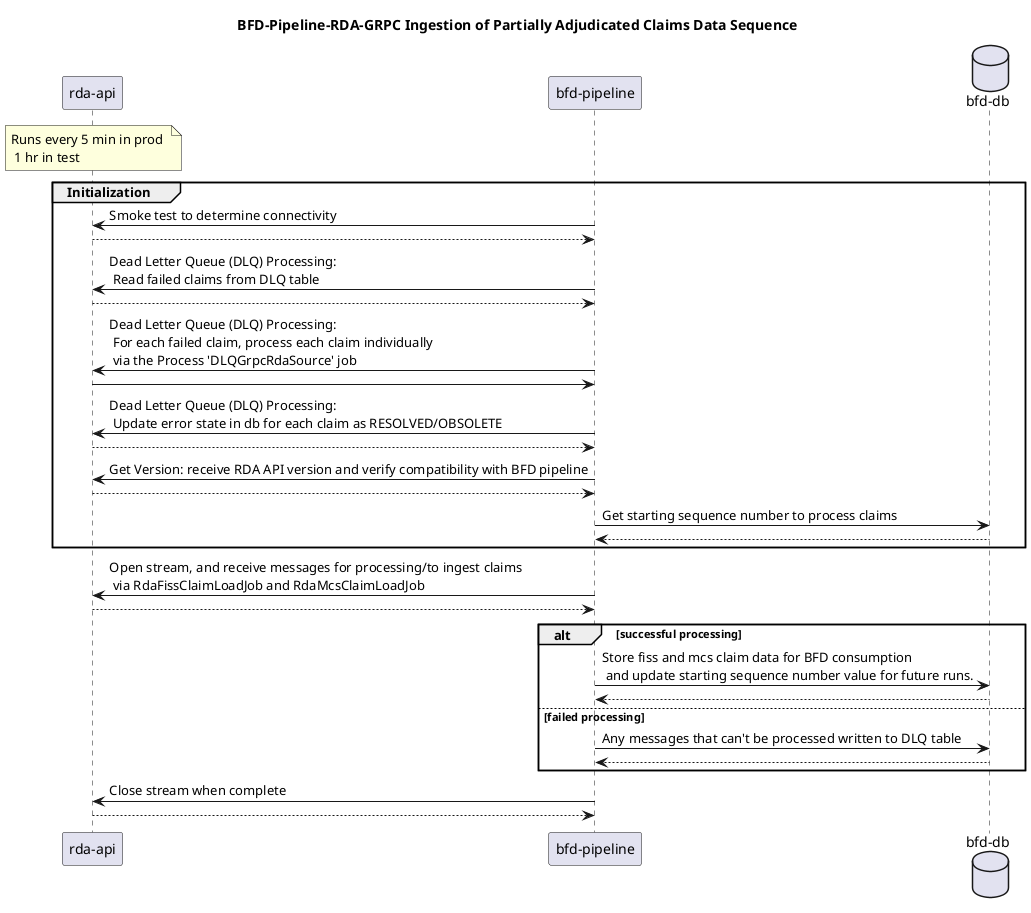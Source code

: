 @startuml
title BFD-Pipeline-RDA-GRPC Ingestion of Partially Adjudicated Claims Data Sequence
participant "rda-api"
participant "bfd-pipeline"
database "bfd-db"
note over "rda-api": Runs every 5 min in prod \n 1 hr in test
group Initialization
"bfd-pipeline" -> "rda-api": Smoke test to determine connectivity
"rda-api" --> "bfd-pipeline"  
"bfd-pipeline" -> "rda-api": Dead Letter Queue (DLQ) Processing: \n Read failed claims from DLQ table
"rda-api" --> "bfd-pipeline"
"bfd-pipeline" -> "rda-api": Dead Letter Queue (DLQ) Processing: \n For each failed claim, process each claim individually \n via the Process 'DLQGrpcRdaSource' job
"rda-api" -> "bfd-pipeline"
"bfd-pipeline" -> "rda-api": Dead Letter Queue (DLQ) Processing: \n Update error state in db for each claim as RESOLVED/OBSOLETE
"rda-api" --> "bfd-pipeline"
"bfd-pipeline" -> "rda-api": Get Version: receive RDA API version and verify compatibility with BFD pipeline
"rda-api" --> "bfd-pipeline"
"bfd-pipeline" -> "bfd-db": Get starting sequence number to process claims
"bfd-db" --> "bfd-pipeline"
end
"bfd-pipeline" -> "rda-api": Open stream, and receive messages for processing/to ingest claims \n via RdaFissClaimLoadJob and RdaMcsClaimLoadJob
"rda-api" --> "bfd-pipeline"
alt successful processing
"bfd-pipeline" -> "bfd-db": Store fiss and mcs claim data for BFD consumption \n and update starting sequence number value for future runs.
"bfd-db" --> "bfd-pipeline"
else failed processing
"bfd-pipeline" -> "bfd-db": Any messages that can't be processed written to DLQ table
"bfd-db" --> "bfd-pipeline"
end
"bfd-pipeline" -> "rda-api": Close stream when complete
"rda-api"--> "bfd-pipeline"
@enduml
